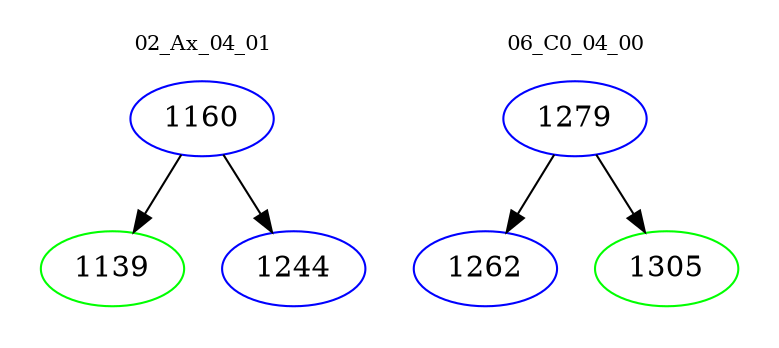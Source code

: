 digraph{
subgraph cluster_0 {
color = white
label = "02_Ax_04_01";
fontsize=10;
T0_1160 [label="1160", color="blue"]
T0_1160 -> T0_1139 [color="black"]
T0_1139 [label="1139", color="green"]
T0_1160 -> T0_1244 [color="black"]
T0_1244 [label="1244", color="blue"]
}
subgraph cluster_1 {
color = white
label = "06_C0_04_00";
fontsize=10;
T1_1279 [label="1279", color="blue"]
T1_1279 -> T1_1262 [color="black"]
T1_1262 [label="1262", color="blue"]
T1_1279 -> T1_1305 [color="black"]
T1_1305 [label="1305", color="green"]
}
}
